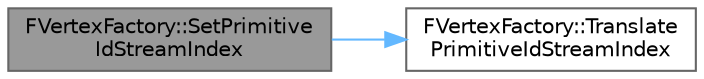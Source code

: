 digraph "FVertexFactory::SetPrimitiveIdStreamIndex"
{
 // INTERACTIVE_SVG=YES
 // LATEX_PDF_SIZE
  bgcolor="transparent";
  edge [fontname=Helvetica,fontsize=10,labelfontname=Helvetica,labelfontsize=10];
  node [fontname=Helvetica,fontsize=10,shape=box,height=0.2,width=0.4];
  rankdir="LR";
  Node1 [id="Node000001",label="FVertexFactory::SetPrimitive\lIdStreamIndex",height=0.2,width=0.4,color="gray40", fillcolor="grey60", style="filled", fontcolor="black",tooltip=" "];
  Node1 -> Node2 [id="edge1_Node000001_Node000002",color="steelblue1",style="solid",tooltip=" "];
  Node2 [id="Node000002",label="FVertexFactory::Translate\lPrimitiveIdStreamIndex",height=0.2,width=0.4,color="grey40", fillcolor="white", style="filled",URL="$da/d03/classFVertexFactory.html#a4a59f87d6b7757cad0551d6aa1838276",tooltip=" "];
}
